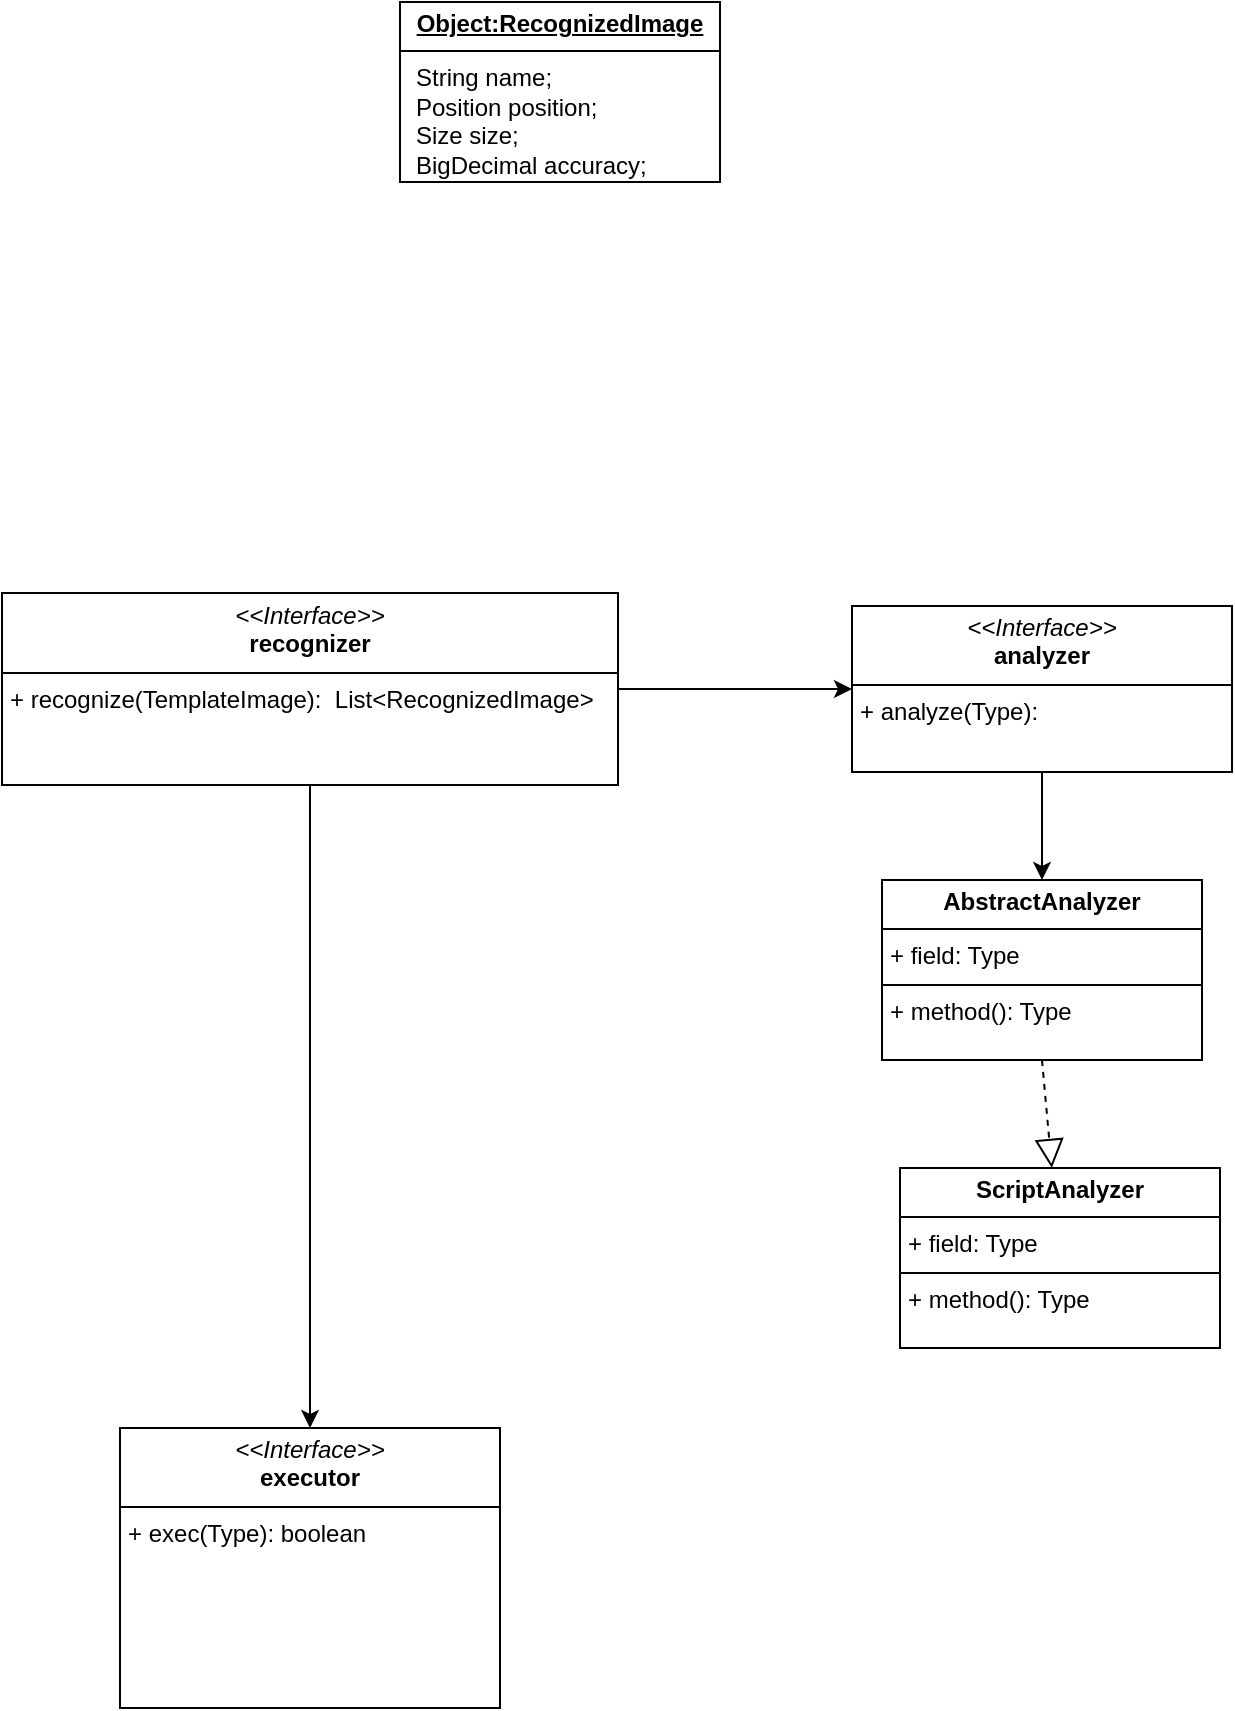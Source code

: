 <mxfile version="26.0.9">
  <diagram name="Page-1" id="VGtMLJroqVfBJHBuWMG0">
    <mxGraphModel dx="2013" dy="1134" grid="0" gridSize="10" guides="1" tooltips="1" connect="1" arrows="1" fold="1" page="0" pageScale="1" pageWidth="827" pageHeight="1169" background="none" math="0" shadow="0">
      <root>
        <mxCell id="0" />
        <mxCell id="1" parent="0" />
        <mxCell id="epfaeURhcaHRpW2AVS5P-2" value="&lt;p style=&quot;margin:0px;margin-top:4px;text-align:center;&quot;&gt;&lt;i&gt;&amp;lt;&amp;lt;Interface&amp;gt;&amp;gt;&lt;/i&gt;&lt;br&gt;&lt;b&gt;executor&lt;/b&gt;&lt;/p&gt;&lt;hr size=&quot;1&quot; style=&quot;border-style:solid;&quot;&gt;&lt;p style=&quot;margin:0px;margin-left:4px;&quot;&gt;+ exec(Type): boolean&lt;/p&gt;" style="verticalAlign=top;align=left;overflow=fill;html=1;whiteSpace=wrap;" vertex="1" parent="1">
          <mxGeometry x="-724" y="336" width="190" height="140" as="geometry" />
        </mxCell>
        <mxCell id="epfaeURhcaHRpW2AVS5P-10" style="edgeStyle=orthogonalEdgeStyle;rounded=0;orthogonalLoop=1;jettySize=auto;html=1;entryX=0.5;entryY=0;entryDx=0;entryDy=0;" edge="1" parent="1" source="epfaeURhcaHRpW2AVS5P-3" target="epfaeURhcaHRpW2AVS5P-9">
          <mxGeometry relative="1" as="geometry" />
        </mxCell>
        <mxCell id="epfaeURhcaHRpW2AVS5P-3" value="&lt;p style=&quot;margin:0px;margin-top:4px;text-align:center;&quot;&gt;&lt;i&gt;&amp;lt;&amp;lt;Interface&amp;gt;&amp;gt;&lt;/i&gt;&lt;br&gt;&lt;b&gt;analyzer&lt;/b&gt;&lt;/p&gt;&lt;hr size=&quot;1&quot; style=&quot;border-style:solid;&quot;&gt;&lt;p style=&quot;margin:0px;margin-left:4px;&quot;&gt;+ analyze(Type):&amp;nbsp;&lt;/p&gt;" style="verticalAlign=top;align=left;overflow=fill;html=1;whiteSpace=wrap;" vertex="1" parent="1">
          <mxGeometry x="-358" y="-75" width="190" height="83" as="geometry" />
        </mxCell>
        <mxCell id="epfaeURhcaHRpW2AVS5P-6" style="edgeStyle=orthogonalEdgeStyle;rounded=0;orthogonalLoop=1;jettySize=auto;html=1;" edge="1" parent="1" source="epfaeURhcaHRpW2AVS5P-4" target="epfaeURhcaHRpW2AVS5P-3">
          <mxGeometry relative="1" as="geometry" />
        </mxCell>
        <mxCell id="epfaeURhcaHRpW2AVS5P-8" style="edgeStyle=orthogonalEdgeStyle;rounded=0;orthogonalLoop=1;jettySize=auto;html=1;" edge="1" parent="1" source="epfaeURhcaHRpW2AVS5P-4" target="epfaeURhcaHRpW2AVS5P-2">
          <mxGeometry relative="1" as="geometry" />
        </mxCell>
        <mxCell id="epfaeURhcaHRpW2AVS5P-4" value="&lt;p style=&quot;margin:0px;margin-top:4px;text-align:center;&quot;&gt;&lt;i&gt;&amp;lt;&amp;lt;Interface&amp;gt;&amp;gt;&lt;/i&gt;&lt;br&gt;&lt;b&gt;recognizer&lt;/b&gt;&lt;/p&gt;&lt;hr size=&quot;1&quot; style=&quot;border-style:solid;&quot;&gt;&lt;p style=&quot;margin:0px;margin-left:4px;&quot;&gt;+ recognize(TemplateImage):&amp;nbsp; List&amp;lt;RecognizedImage&amp;gt;&lt;/p&gt;" style="verticalAlign=top;align=left;overflow=fill;html=1;whiteSpace=wrap;" vertex="1" parent="1">
          <mxGeometry x="-783" y="-81.5" width="308" height="96" as="geometry" />
        </mxCell>
        <mxCell id="epfaeURhcaHRpW2AVS5P-7" value="&lt;p style=&quot;margin:0px;margin-top:4px;text-align:center;text-decoration:underline;&quot;&gt;&lt;b&gt;Object:RecognizedImage&lt;/b&gt;&lt;/p&gt;&lt;hr size=&quot;1&quot; style=&quot;border-style:solid;&quot;&gt;&lt;p style=&quot;margin:0px;margin-left:8px;&quot;&gt;String name;&lt;/p&gt;&lt;p style=&quot;margin:0px;margin-left:8px;&quot;&gt;Position position;&lt;/p&gt;&lt;p style=&quot;margin:0px;margin-left:8px;&quot;&gt;Size size;&lt;/p&gt;&lt;p style=&quot;margin:0px;margin-left:8px;&quot;&gt;BigDecimal accuracy;&lt;/p&gt;&lt;p style=&quot;margin:0px;margin-left:8px;&quot;&gt;;&lt;/p&gt;" style="verticalAlign=top;align=left;overflow=fill;html=1;whiteSpace=wrap;" vertex="1" parent="1">
          <mxGeometry x="-584" y="-377" width="160" height="90" as="geometry" />
        </mxCell>
        <mxCell id="epfaeURhcaHRpW2AVS5P-9" value="&lt;p style=&quot;margin:0px;margin-top:4px;text-align:center;&quot;&gt;&lt;b&gt;AbstractAnalyzer&lt;/b&gt;&lt;/p&gt;&lt;hr size=&quot;1&quot; style=&quot;border-style:solid;&quot;&gt;&lt;p style=&quot;margin:0px;margin-left:4px;&quot;&gt;+ field: Type&lt;/p&gt;&lt;hr size=&quot;1&quot; style=&quot;border-style:solid;&quot;&gt;&lt;p style=&quot;margin:0px;margin-left:4px;&quot;&gt;+ method(): Type&lt;/p&gt;" style="verticalAlign=top;align=left;overflow=fill;html=1;whiteSpace=wrap;" vertex="1" parent="1">
          <mxGeometry x="-343" y="62" width="160" height="90" as="geometry" />
        </mxCell>
        <mxCell id="epfaeURhcaHRpW2AVS5P-11" value="&lt;p style=&quot;margin:0px;margin-top:4px;text-align:center;&quot;&gt;&lt;b&gt;ScriptAnalyzer&lt;/b&gt;&lt;/p&gt;&lt;hr size=&quot;1&quot; style=&quot;border-style:solid;&quot;&gt;&lt;p style=&quot;margin:0px;margin-left:4px;&quot;&gt;+ field: Type&lt;/p&gt;&lt;hr size=&quot;1&quot; style=&quot;border-style:solid;&quot;&gt;&lt;p style=&quot;margin:0px;margin-left:4px;&quot;&gt;+ method(): Type&lt;/p&gt;" style="verticalAlign=top;align=left;overflow=fill;html=1;whiteSpace=wrap;" vertex="1" parent="1">
          <mxGeometry x="-334" y="206" width="160" height="90" as="geometry" />
        </mxCell>
        <mxCell id="epfaeURhcaHRpW2AVS5P-13" value="" style="endArrow=block;dashed=1;endFill=0;endSize=12;html=1;rounded=0;exitX=0.5;exitY=1;exitDx=0;exitDy=0;" edge="1" parent="1" source="epfaeURhcaHRpW2AVS5P-9" target="epfaeURhcaHRpW2AVS5P-11">
          <mxGeometry width="160" relative="1" as="geometry">
            <mxPoint x="-374" y="196" as="sourcePoint" />
            <mxPoint x="-214" y="196" as="targetPoint" />
            <Array as="points" />
          </mxGeometry>
        </mxCell>
      </root>
    </mxGraphModel>
  </diagram>
</mxfile>
